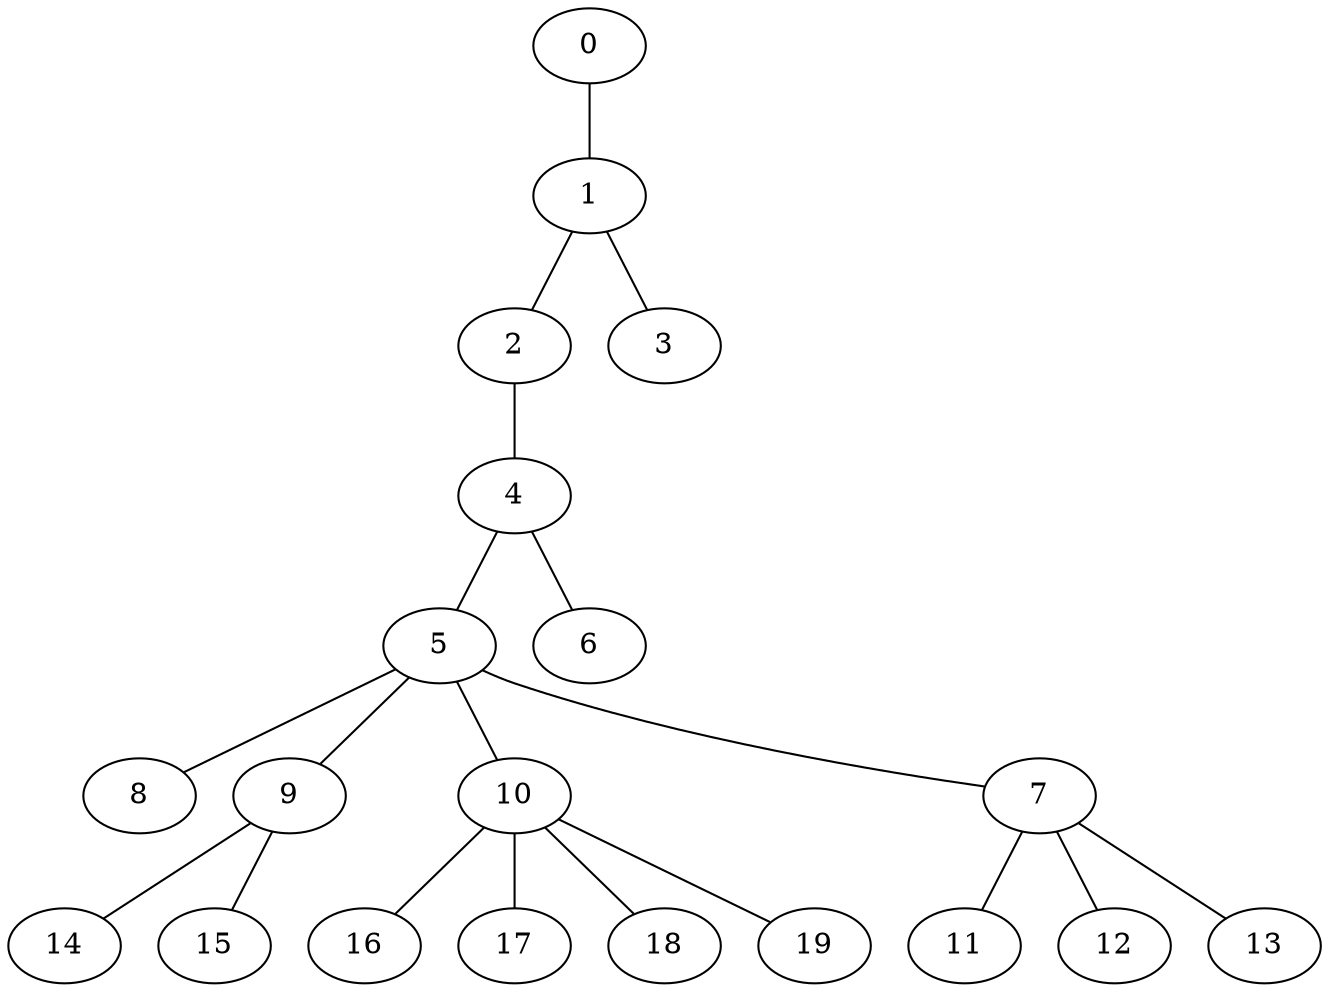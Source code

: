 
graph graphname {
    0 -- 1
1 -- 2
1 -- 3
2 -- 4
4 -- 5
4 -- 6
5 -- 8
5 -- 9
5 -- 10
5 -- 7
7 -- 11
7 -- 12
7 -- 13
9 -- 14
9 -- 15
10 -- 16
10 -- 17
10 -- 18
10 -- 19

}
